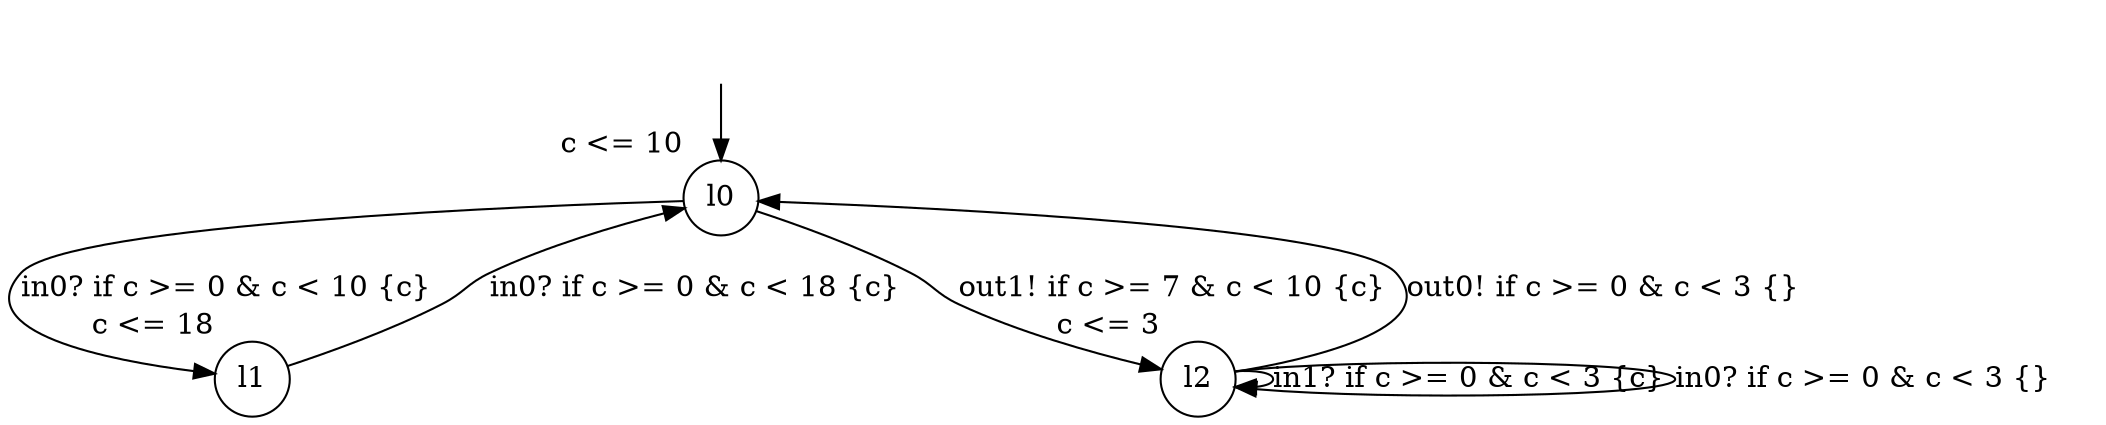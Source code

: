digraph g {
__start0 [label="" shape="none"];
l0 [shape="circle" margin=0 label="l0", xlabel="c <= 10"];
l1 [shape="circle" margin=0 label="l1", xlabel="c <= 18"];
l2 [shape="circle" margin=0 label="l2", xlabel="c <= 3"];
l0 -> l2 [label="out1! if c >= 7 & c < 10 {c} "];
l0 -> l1 [label="in0? if c >= 0 & c < 10 {c} "];
l1 -> l0 [label="in0? if c >= 0 & c < 18 {c} "];
l2 -> l2 [label="in1? if c >= 0 & c < 3 {c} "];
l2 -> l0 [label="out0! if c >= 0 & c < 3 {} "];
l2 -> l2 [label="in0? if c >= 0 & c < 3 {} "];
__start0 -> l0;
}
